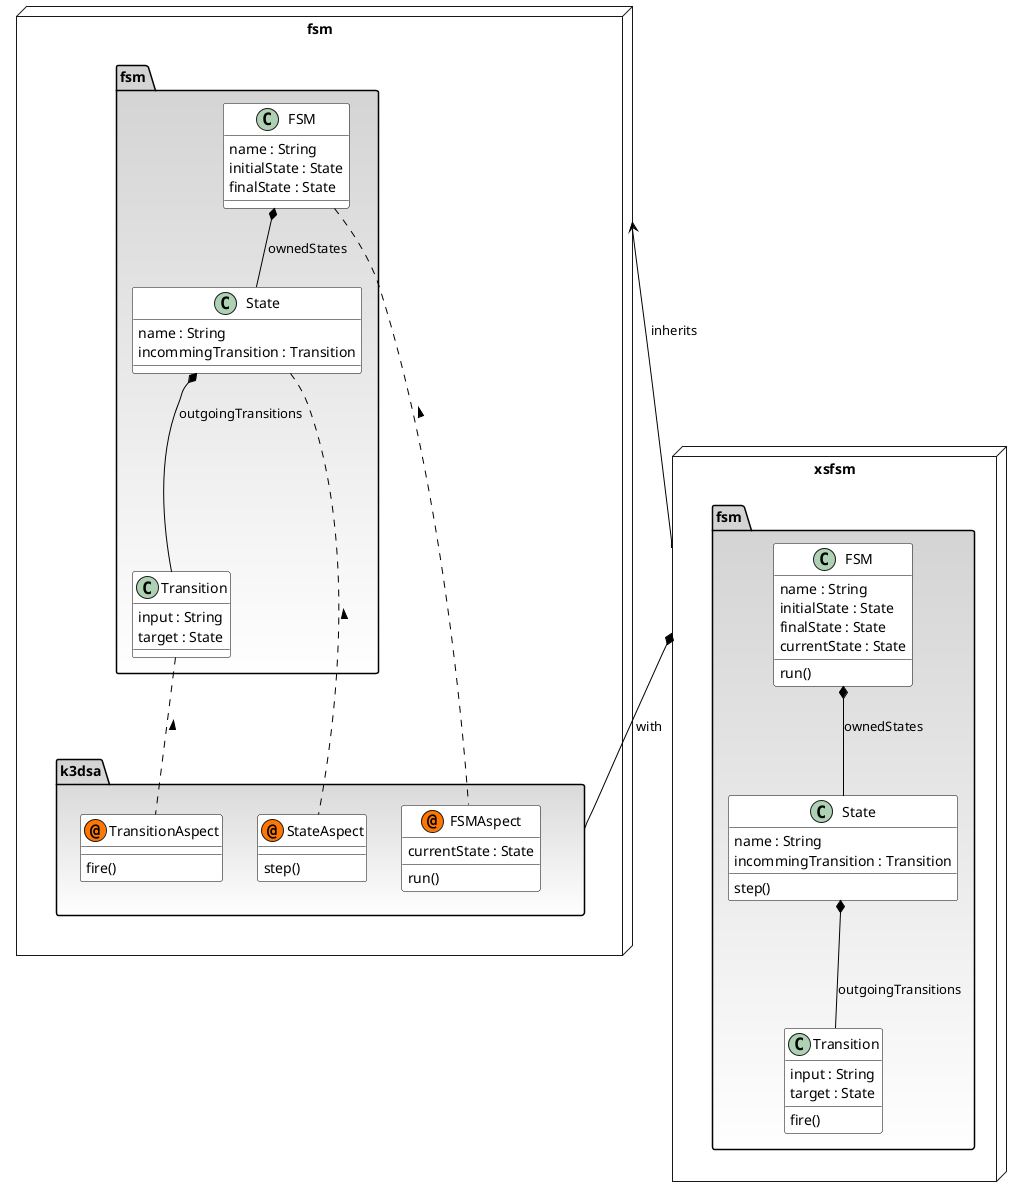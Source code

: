 @startuml
hide stereotype  
skinparam class {
	BackgroundColor White
	ArrowColor Black
	BorderColor Black
}

namespace fsm <<Node>> {
	namespace fsm #LightGray-white {
	  class FSM {
	    name : String
	    initialState : State
	    finalState : State
	  }
	  class State{
	    name : String
	    incommingTransition : Transition
	  }
		class Transition{
			input : String
			target : State
		}
		FSM *-- State : ownedStates
		State *-- Transition : outgoingTransitions
	}
}

namespace fsm.k3dsa  #LightGray-white {
    class FSMAspect << (@,#FF7700) Aspect >>{
	    currentState : State
	    run()
	}
	class StateAspect << (@,#FF7700) Aspect >>{
	    step()
	}
	class TransitionAspect << (@,#FF7700) Aspect >>{
	    fire()
	}
}

fsm.fsm.FSM .. fsm.k3dsa.FSMAspect  : <
fsm.fsm.State .. fsm.k3dsa.StateAspect  : <
fsm.fsm.Transition .. fsm.k3dsa.TransitionAspect  : <

namespace xsfsm <<Node>> {
	namespace fsm  #LightGray-white {
	  class FSM {
	    name : String
	    initialState : State
	    finalState : State
	    currentState : State
	    run()
	  }
	  class State{
	    name : String
	    incommingTransition : Transition
	    step()
	  }
	  class Transition{
	    input : String
	    target : State
	    fire()
	  }
	  FSM *-- State : ownedStates
	  State *-- Transition : outgoingTransitions
	}
}

fsm <-- xsfsm : inherits
xsfsm *-- fsm.k3dsa : with
@enduml